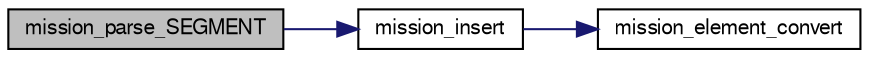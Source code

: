 digraph "mission_parse_SEGMENT"
{
  edge [fontname="FreeSans",fontsize="10",labelfontname="FreeSans",labelfontsize="10"];
  node [fontname="FreeSans",fontsize="10",shape=record];
  rankdir="LR";
  Node1 [label="mission_parse_SEGMENT",height=0.2,width=0.4,color="black", fillcolor="grey75", style="filled", fontcolor="black"];
  Node1 -> Node2 [color="midnightblue",fontsize="10",style="solid",fontname="FreeSans"];
  Node2 [label="mission_insert",height=0.2,width=0.4,color="black", fillcolor="white", style="filled",URL="$mission__common_8c.html#a31b2a2265d6533f3d4f408b82cf99f95",tooltip="Insert a mission element according to the insertion mode. "];
  Node2 -> Node3 [color="midnightblue",fontsize="10",style="solid",fontname="FreeSans"];
  Node3 [label="mission_element_convert",height=0.2,width=0.4,color="black", fillcolor="white", style="filled",URL="$mission__common_8c.html#a7102be183680d1bf29c5da57ee31f852",tooltip="Convert mission element&#39;s points format if needed. "];
}

